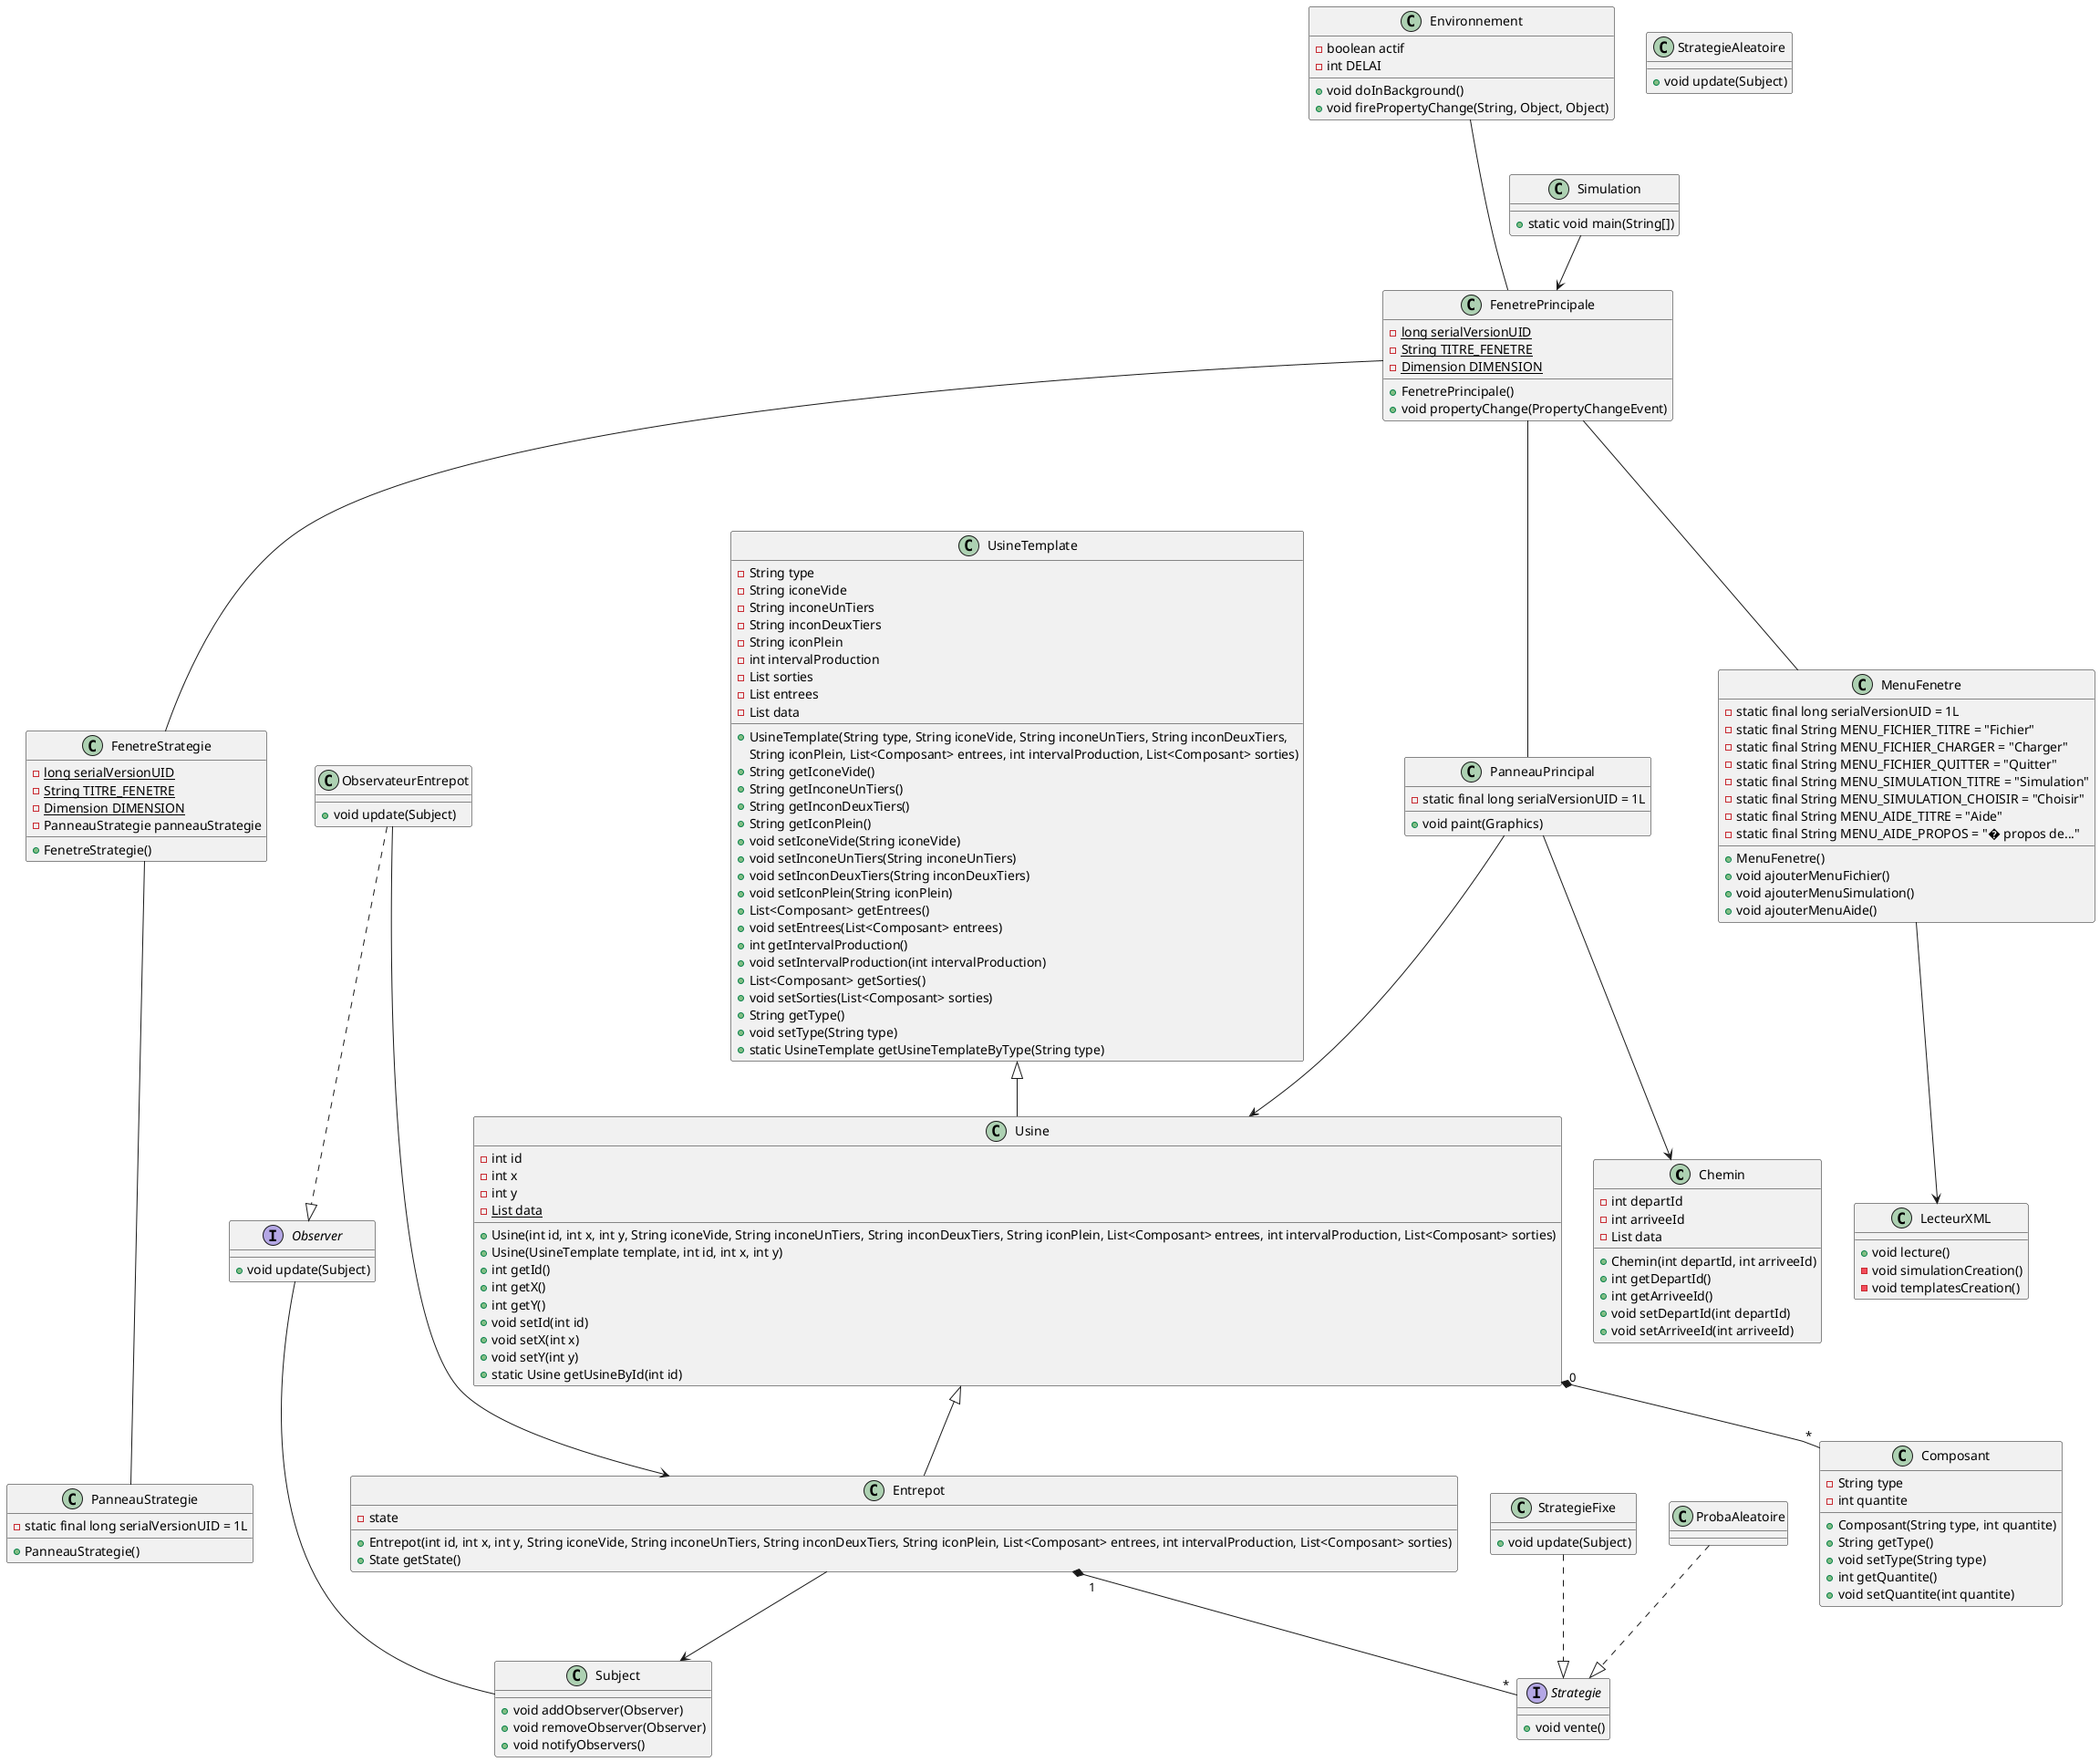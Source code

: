 @startuml DCL
class Chemin {
-int departId
-int arriveeId
-List data
+Chemin(int departId, int arriveeId)
+int getDepartId()
+int getArriveeId()
+void setDepartId(int departId)
+void setArriveeId(int arriveeId)
}

class Composant {
-String type
-int quantite
+Composant(String type, int quantite)
+String getType()
+void setType(String type)
+int getQuantite()
+void setQuantite(int quantite)
}

class UsineTemplate {
-String type
-String iconeVide
-String inconeUnTiers
-String inconDeuxTiers
-String iconPlein
-int intervalProduction
-List sorties
-List entrees 
-List data
+UsineTemplate(String type, String iconeVide, String inconeUnTiers, String inconDeuxTiers,
String iconPlein, List<Composant> entrees, int intervalProduction, List<Composant> sorties)
+String getIconeVide()
+String getInconeUnTiers()
+String getInconDeuxTiers()
+String getIconPlein()
+void setIconeVide(String iconeVide)
+void setInconeUnTiers(String inconeUnTiers)
+void setInconDeuxTiers(String inconDeuxTiers)
+void setIconPlein(String iconPlein)
+List<Composant> getEntrees()
+void setEntrees(List<Composant> entrees)
+int getIntervalProduction()
+void setIntervalProduction(int intervalProduction)
+List<Composant> getSorties()
+void setSorties(List<Composant> sorties)
+String getType()
+void setType(String type)
+static UsineTemplate getUsineTemplateByType(String type)
}

class Usine {
-int id
-int x
-int y
{static} - List data
+Usine(int id, int x, int y, String iconeVide, String inconeUnTiers, String inconDeuxTiers, String iconPlein, List<Composant> entrees, int intervalProduction, List<Composant> sorties)
+Usine(UsineTemplate template, int id, int x, int y)
+int getId()
+int getX()
+int getY()
+void setId(int id)
+void setX(int x)
+void setY(int y)
+static Usine getUsineById(int id)
}

class Environnement {
- boolean actif
- int DELAI
+ void doInBackground()
+ void firePropertyChange(String, Object, Object)
}

class FenetrePrincipale {
{static} - long serialVersionUID
{static} - String TITRE_FENETRE
{static} - Dimension DIMENSION
+ FenetrePrincipale()
+ void propertyChange(PropertyChangeEvent)
}

class FenetreStrategie {
{static} - long serialVersionUID
{static} - String TITRE_FENETRE
{static} - Dimension DIMENSION 
- PanneauStrategie panneauStrategie
+ FenetreStrategie()
}

class MenuFenetre {
- static final long serialVersionUID = 1L
- static final String MENU_FICHIER_TITRE = "Fichier"
- static final String MENU_FICHIER_CHARGER = "Charger"
- static final String MENU_FICHIER_QUITTER = "Quitter"
- static final String MENU_SIMULATION_TITRE = "Simulation"
- static final String MENU_SIMULATION_CHOISIR = "Choisir"
- static final String MENU_AIDE_TITRE = "Aide"
- static final String MENU_AIDE_PROPOS = "� propos de..."
+ MenuFenetre()
+ void ajouterMenuFichier()
+ void ajouterMenuSimulation()
+ void ajouterMenuAide()
}

class PanneauPrincipal {
- static final long serialVersionUID = 1L
+ void paint(Graphics)
}

class PanneauStrategie {
- static final long serialVersionUID = 1L
+ PanneauStrategie()
}

class Simulation {
+ static void main(String[])
}

class LecteurXML {
+ void lecture()
- void simulationCreation()
- void templatesCreation()
}

class Entrepot {
- state
+ Entrepot(int id, int x, int y, String iconeVide, String inconeUnTiers, String inconDeuxTiers, String iconPlein, List<Composant> entrees, int intervalProduction, List<Composant> sorties)
+ State getState()
}

class Subject {
+ void addObserver(Observer)
+ void removeObserver(Observer)
+ void notifyObservers()
}

interface Observer {
+ void update(Subject)
}

class ObservateurEntrepot {
+ void update(Subject)
}

interface Strategie {
+ void vente()
}

class StrategieFixe {
+ void update(Subject)
}

class StrategieAleatoire {
+ void update(Subject)
}

Environnement --- FenetrePrincipale
FenetrePrincipale --- FenetreStrategie
FenetrePrincipale --- MenuFenetre
FenetrePrincipale --- PanneauPrincipal
FenetreStrategie --- PanneauStrategie
Simulation --> FenetrePrincipale
UsineTemplate <|-- Usine
Usine <|-- Entrepot
MenuFenetre --> LecteurXML
Usine "0" *-- "*" Composant

PanneauPrincipal --> Usine
PanneauPrincipal --> Chemin

ObservateurEntrepot ..|> Observer
Entrepot --> Subject
Observer --- Subject
ObservateurEntrepot --> Entrepot

StrategieFixe ..|> Strategie
ProbaAleatoire ..|> Strategie
Entrepot  "1" *-- "*" Strategie

@enduml